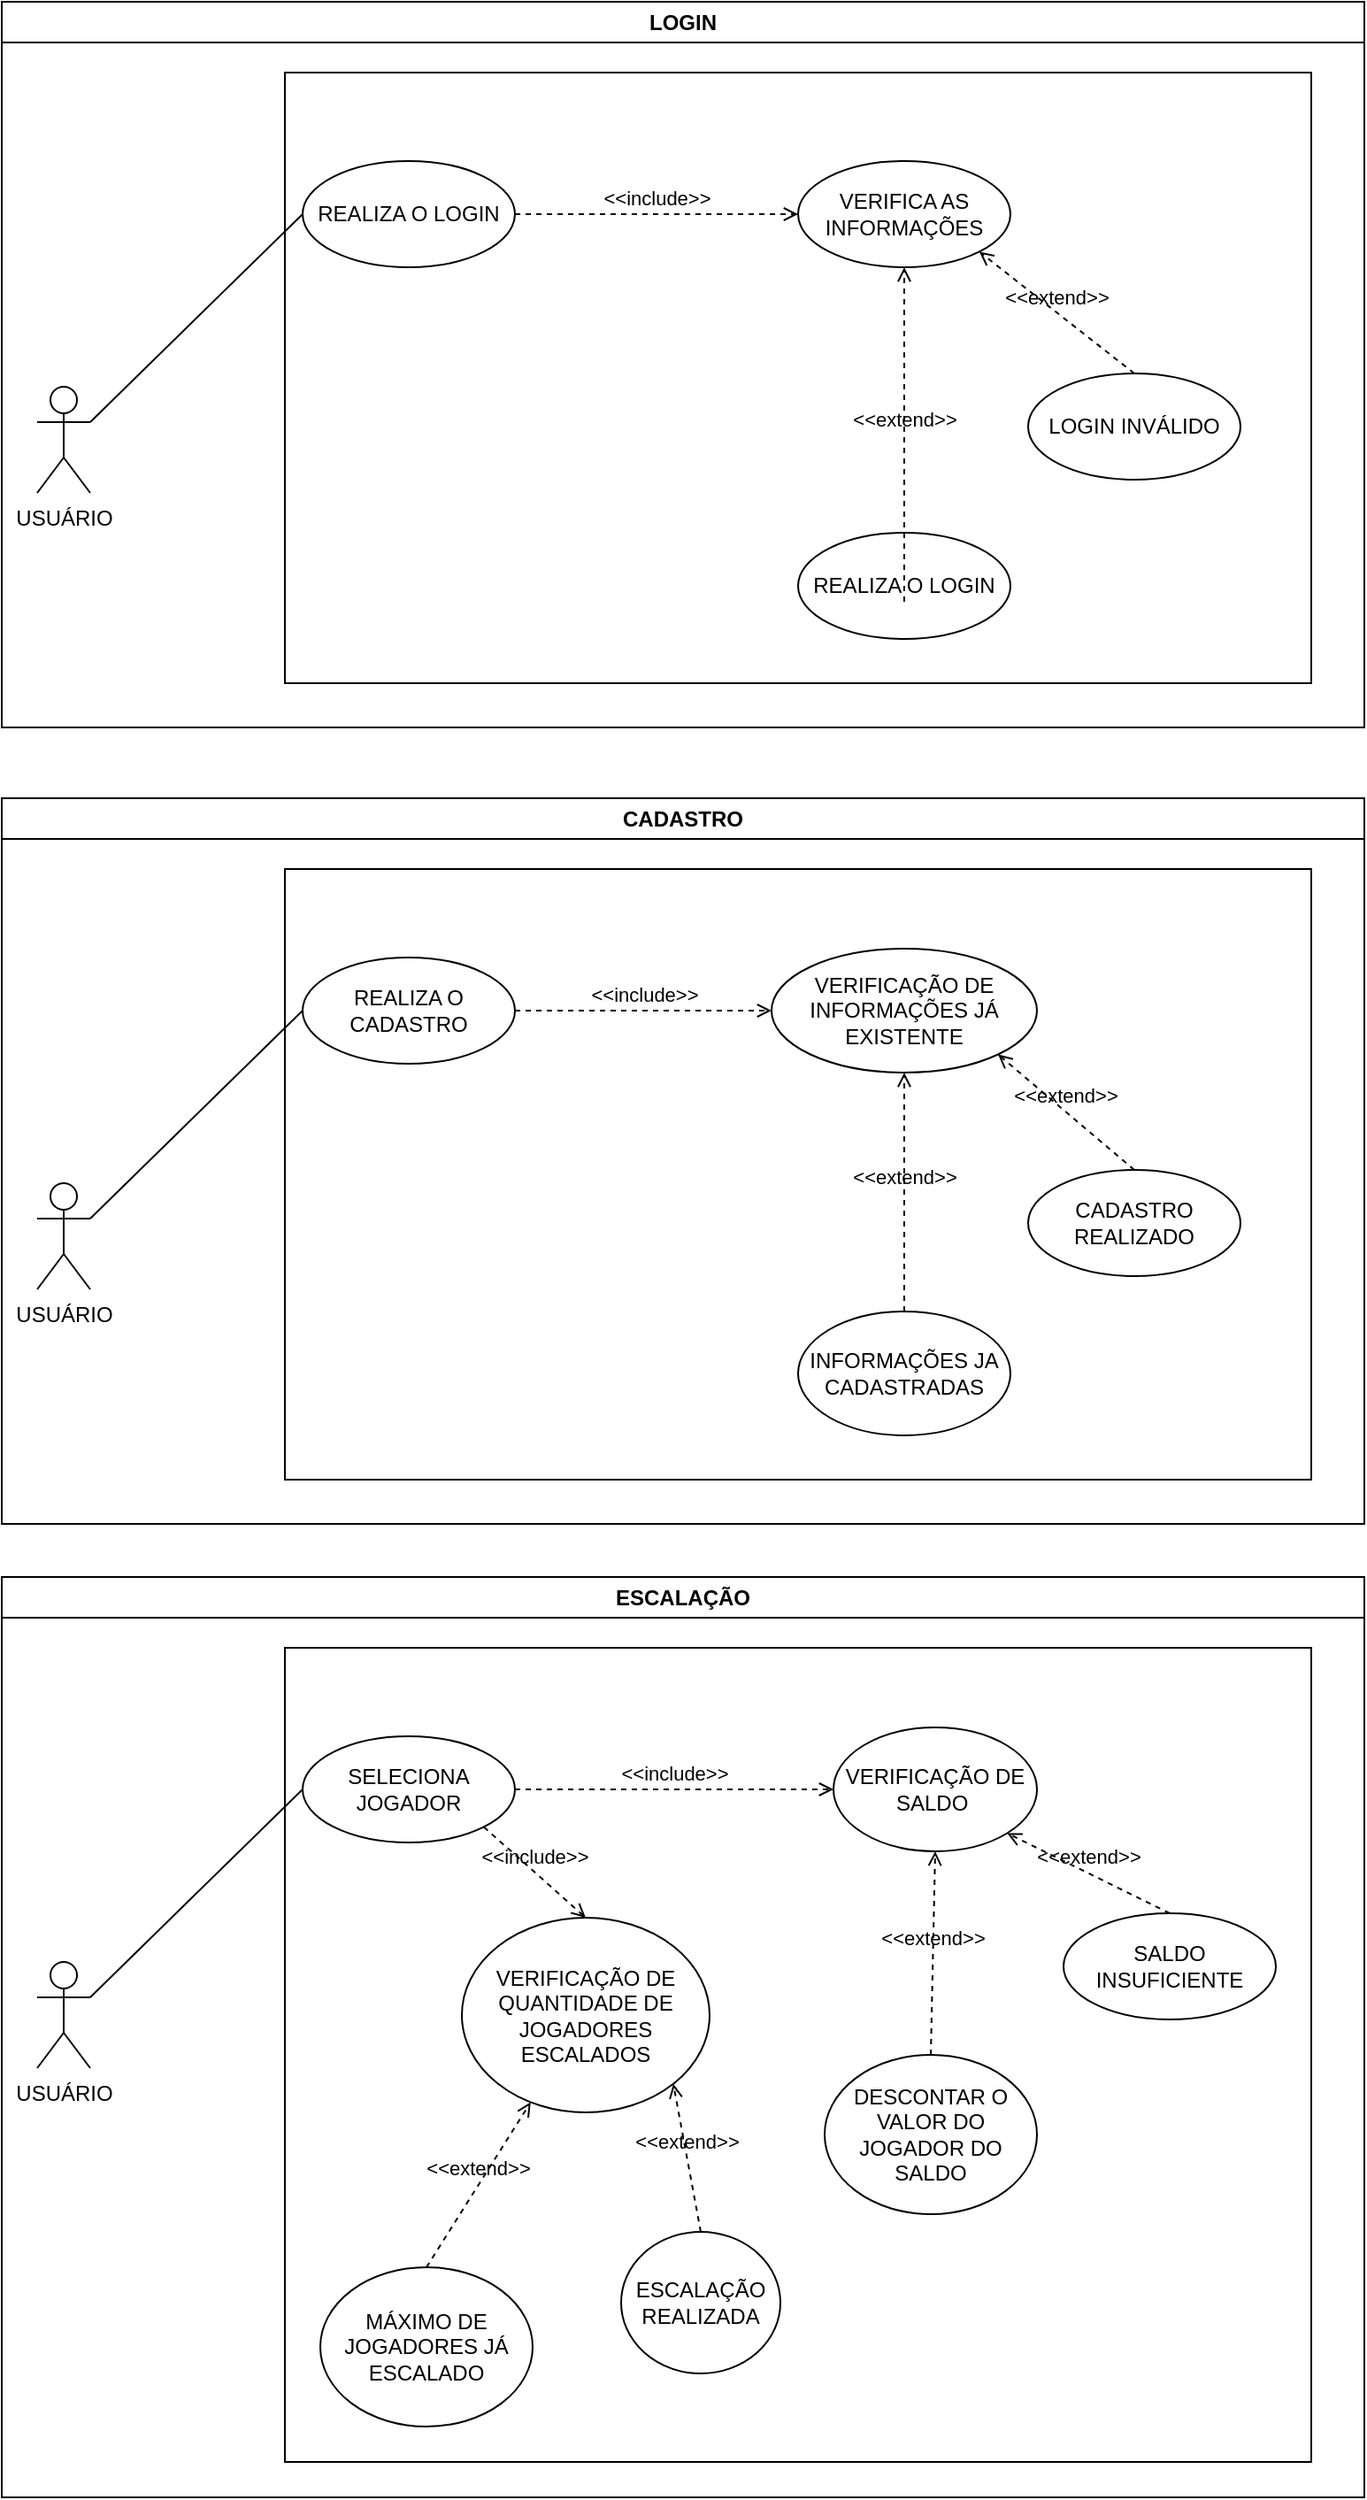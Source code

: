 <mxfile version="20.5.3" type="device"><diagram id="AK5-qgND10I6iJ2M2L-P" name="Page-1"><mxGraphModel dx="1375" dy="832" grid="1" gridSize="10" guides="1" tooltips="1" connect="1" arrows="1" fold="1" page="1" pageScale="1" pageWidth="850" pageHeight="1100" math="0" shadow="0"><root><mxCell id="0"/><mxCell id="1" parent="0"/><mxCell id="qceWpTMsZXNbf2A_u9D0-1" value="LOGIN" style="swimlane;whiteSpace=wrap;html=1;" vertex="1" parent="1"><mxGeometry x="40" y="40" width="770" height="410" as="geometry"/></mxCell><mxCell id="qceWpTMsZXNbf2A_u9D0-2" value="USUÁRIO" style="shape=umlActor;verticalLabelPosition=bottom;verticalAlign=top;html=1;outlineConnect=0;" vertex="1" parent="qceWpTMsZXNbf2A_u9D0-1"><mxGeometry x="20" y="217.5" width="30" height="60" as="geometry"/></mxCell><mxCell id="qceWpTMsZXNbf2A_u9D0-3" value="" style="rounded=0;whiteSpace=wrap;html=1;" vertex="1" parent="qceWpTMsZXNbf2A_u9D0-1"><mxGeometry x="160" y="40" width="580" height="345" as="geometry"/></mxCell><mxCell id="qceWpTMsZXNbf2A_u9D0-4" value="REALIZA O LOGIN" style="ellipse;whiteSpace=wrap;html=1;" vertex="1" parent="qceWpTMsZXNbf2A_u9D0-1"><mxGeometry x="170" y="90" width="120" height="60" as="geometry"/></mxCell><mxCell id="qceWpTMsZXNbf2A_u9D0-5" value="" style="endArrow=none;html=1;rounded=0;exitX=1;exitY=0.333;exitDx=0;exitDy=0;exitPerimeter=0;entryX=0;entryY=0.5;entryDx=0;entryDy=0;" edge="1" parent="qceWpTMsZXNbf2A_u9D0-1" source="qceWpTMsZXNbf2A_u9D0-2" target="qceWpTMsZXNbf2A_u9D0-4"><mxGeometry width="50" height="50" relative="1" as="geometry"><mxPoint x="360" y="380" as="sourcePoint"/><mxPoint x="410" y="330" as="targetPoint"/></mxGeometry></mxCell><mxCell id="qceWpTMsZXNbf2A_u9D0-6" value="VERIFICA AS INFORMAÇÕES" style="ellipse;whiteSpace=wrap;html=1;" vertex="1" parent="qceWpTMsZXNbf2A_u9D0-1"><mxGeometry x="450" y="90" width="120" height="60" as="geometry"/></mxCell><mxCell id="qceWpTMsZXNbf2A_u9D0-7" value="&amp;lt;&amp;lt;include&amp;gt;&amp;gt;" style="html=1;verticalAlign=bottom;labelBackgroundColor=none;endArrow=open;endFill=0;dashed=1;rounded=0;exitX=1;exitY=0.5;exitDx=0;exitDy=0;" edge="1" parent="qceWpTMsZXNbf2A_u9D0-1" source="qceWpTMsZXNbf2A_u9D0-4" target="qceWpTMsZXNbf2A_u9D0-6"><mxGeometry width="160" relative="1" as="geometry"><mxPoint x="300" y="340" as="sourcePoint"/><mxPoint x="460" y="340" as="targetPoint"/></mxGeometry></mxCell><mxCell id="qceWpTMsZXNbf2A_u9D0-8" value="LOGIN INVÁLIDO" style="ellipse;whiteSpace=wrap;html=1;" vertex="1" parent="qceWpTMsZXNbf2A_u9D0-1"><mxGeometry x="580" y="210" width="120" height="60" as="geometry"/></mxCell><mxCell id="qceWpTMsZXNbf2A_u9D0-9" value="REALIZA O LOGIN" style="ellipse;whiteSpace=wrap;html=1;" vertex="1" parent="qceWpTMsZXNbf2A_u9D0-1"><mxGeometry x="450" y="300" width="120" height="60" as="geometry"/></mxCell><mxCell id="qceWpTMsZXNbf2A_u9D0-10" value="&amp;lt;&amp;lt;extend&amp;gt;&amp;gt;" style="html=1;verticalAlign=bottom;labelBackgroundColor=none;endArrow=open;endFill=0;dashed=1;rounded=0;entryX=1;entryY=1;entryDx=0;entryDy=0;exitX=0.5;exitY=0;exitDx=0;exitDy=0;" edge="1" parent="qceWpTMsZXNbf2A_u9D0-1" source="qceWpTMsZXNbf2A_u9D0-8" target="qceWpTMsZXNbf2A_u9D0-6"><mxGeometry width="160" relative="1" as="geometry"><mxPoint x="280" y="239.5" as="sourcePoint"/><mxPoint x="440" y="239.5" as="targetPoint"/></mxGeometry></mxCell><mxCell id="qceWpTMsZXNbf2A_u9D0-11" value="&amp;lt;&amp;lt;extend&amp;gt;&amp;gt;" style="html=1;verticalAlign=bottom;labelBackgroundColor=none;endArrow=open;endFill=0;dashed=1;rounded=0;entryX=0.5;entryY=1;entryDx=0;entryDy=0;" edge="1" parent="qceWpTMsZXNbf2A_u9D0-1" target="qceWpTMsZXNbf2A_u9D0-6"><mxGeometry width="160" relative="1" as="geometry"><mxPoint x="510" y="339" as="sourcePoint"/><mxPoint x="419.996" y="270.003" as="targetPoint"/></mxGeometry></mxCell><mxCell id="qceWpTMsZXNbf2A_u9D0-12" value="CADASTRO" style="swimlane;whiteSpace=wrap;html=1;" vertex="1" parent="1"><mxGeometry x="40" y="490" width="770" height="410" as="geometry"/></mxCell><mxCell id="qceWpTMsZXNbf2A_u9D0-13" value="USUÁRIO" style="shape=umlActor;verticalLabelPosition=bottom;verticalAlign=top;html=1;outlineConnect=0;" vertex="1" parent="qceWpTMsZXNbf2A_u9D0-12"><mxGeometry x="20" y="217.5" width="30" height="60" as="geometry"/></mxCell><mxCell id="qceWpTMsZXNbf2A_u9D0-14" value="" style="rounded=0;whiteSpace=wrap;html=1;" vertex="1" parent="qceWpTMsZXNbf2A_u9D0-12"><mxGeometry x="160" y="40" width="580" height="345" as="geometry"/></mxCell><mxCell id="qceWpTMsZXNbf2A_u9D0-15" value="REALIZA O CADASTRO" style="ellipse;whiteSpace=wrap;html=1;" vertex="1" parent="qceWpTMsZXNbf2A_u9D0-12"><mxGeometry x="170" y="90" width="120" height="60" as="geometry"/></mxCell><mxCell id="qceWpTMsZXNbf2A_u9D0-16" value="" style="endArrow=none;html=1;rounded=0;exitX=1;exitY=0.333;exitDx=0;exitDy=0;exitPerimeter=0;entryX=0;entryY=0.5;entryDx=0;entryDy=0;" edge="1" parent="qceWpTMsZXNbf2A_u9D0-12" source="qceWpTMsZXNbf2A_u9D0-13" target="qceWpTMsZXNbf2A_u9D0-15"><mxGeometry width="50" height="50" relative="1" as="geometry"><mxPoint x="360" y="380" as="sourcePoint"/><mxPoint x="410" y="330" as="targetPoint"/></mxGeometry></mxCell><mxCell id="qceWpTMsZXNbf2A_u9D0-17" value="VERIFICAÇÃO DE INFORMAÇÕES JÁ EXISTENTE" style="ellipse;whiteSpace=wrap;html=1;" vertex="1" parent="qceWpTMsZXNbf2A_u9D0-12"><mxGeometry x="435" y="85" width="150" height="70" as="geometry"/></mxCell><mxCell id="qceWpTMsZXNbf2A_u9D0-18" value="&amp;lt;&amp;lt;include&amp;gt;&amp;gt;" style="html=1;verticalAlign=bottom;labelBackgroundColor=none;endArrow=open;endFill=0;dashed=1;rounded=0;exitX=1;exitY=0.5;exitDx=0;exitDy=0;" edge="1" parent="qceWpTMsZXNbf2A_u9D0-12" source="qceWpTMsZXNbf2A_u9D0-15" target="qceWpTMsZXNbf2A_u9D0-17"><mxGeometry width="160" relative="1" as="geometry"><mxPoint x="300" y="340" as="sourcePoint"/><mxPoint x="460" y="340" as="targetPoint"/></mxGeometry></mxCell><mxCell id="qceWpTMsZXNbf2A_u9D0-19" value="CADASTRO REALIZADO" style="ellipse;whiteSpace=wrap;html=1;" vertex="1" parent="qceWpTMsZXNbf2A_u9D0-12"><mxGeometry x="580" y="210" width="120" height="60" as="geometry"/></mxCell><mxCell id="qceWpTMsZXNbf2A_u9D0-20" value="INFORMAÇÕES JA CADASTRADAS" style="ellipse;whiteSpace=wrap;html=1;" vertex="1" parent="qceWpTMsZXNbf2A_u9D0-12"><mxGeometry x="450" y="290" width="120" height="70" as="geometry"/></mxCell><mxCell id="qceWpTMsZXNbf2A_u9D0-21" value="&amp;lt;&amp;lt;extend&amp;gt;&amp;gt;" style="html=1;verticalAlign=bottom;labelBackgroundColor=none;endArrow=open;endFill=0;dashed=1;rounded=0;entryX=1;entryY=1;entryDx=0;entryDy=0;exitX=0.5;exitY=0;exitDx=0;exitDy=0;" edge="1" parent="qceWpTMsZXNbf2A_u9D0-12" source="qceWpTMsZXNbf2A_u9D0-19" target="qceWpTMsZXNbf2A_u9D0-17"><mxGeometry width="160" relative="1" as="geometry"><mxPoint x="280" y="239.5" as="sourcePoint"/><mxPoint x="440" y="239.5" as="targetPoint"/></mxGeometry></mxCell><mxCell id="qceWpTMsZXNbf2A_u9D0-22" value="&amp;lt;&amp;lt;extend&amp;gt;&amp;gt;" style="html=1;verticalAlign=bottom;labelBackgroundColor=none;endArrow=open;endFill=0;dashed=1;rounded=0;entryX=0.5;entryY=1;entryDx=0;entryDy=0;" edge="1" parent="qceWpTMsZXNbf2A_u9D0-12" target="qceWpTMsZXNbf2A_u9D0-17"><mxGeometry width="160" relative="1" as="geometry"><mxPoint x="510" y="290" as="sourcePoint"/><mxPoint x="419.996" y="270.003" as="targetPoint"/></mxGeometry></mxCell><mxCell id="qceWpTMsZXNbf2A_u9D0-23" value="ESCALAÇÃO" style="swimlane;whiteSpace=wrap;html=1;" vertex="1" parent="1"><mxGeometry x="40" y="930" width="770" height="520" as="geometry"/></mxCell><mxCell id="qceWpTMsZXNbf2A_u9D0-24" value="USUÁRIO" style="shape=umlActor;verticalLabelPosition=bottom;verticalAlign=top;html=1;outlineConnect=0;" vertex="1" parent="qceWpTMsZXNbf2A_u9D0-23"><mxGeometry x="20" y="217.5" width="30" height="60" as="geometry"/></mxCell><mxCell id="qceWpTMsZXNbf2A_u9D0-25" value="" style="rounded=0;whiteSpace=wrap;html=1;" vertex="1" parent="qceWpTMsZXNbf2A_u9D0-23"><mxGeometry x="160" y="40" width="580" height="460" as="geometry"/></mxCell><mxCell id="qceWpTMsZXNbf2A_u9D0-26" value="SELECIONA JOGADOR" style="ellipse;whiteSpace=wrap;html=1;" vertex="1" parent="qceWpTMsZXNbf2A_u9D0-23"><mxGeometry x="170" y="90" width="120" height="60" as="geometry"/></mxCell><mxCell id="qceWpTMsZXNbf2A_u9D0-27" value="" style="endArrow=none;html=1;rounded=0;exitX=1;exitY=0.333;exitDx=0;exitDy=0;exitPerimeter=0;entryX=0;entryY=0.5;entryDx=0;entryDy=0;" edge="1" parent="qceWpTMsZXNbf2A_u9D0-23" source="qceWpTMsZXNbf2A_u9D0-24" target="qceWpTMsZXNbf2A_u9D0-26"><mxGeometry width="50" height="50" relative="1" as="geometry"><mxPoint x="360" y="380" as="sourcePoint"/><mxPoint x="410" y="330" as="targetPoint"/></mxGeometry></mxCell><mxCell id="qceWpTMsZXNbf2A_u9D0-28" value="VERIFICAÇÃO DE SALDO&amp;nbsp;" style="ellipse;whiteSpace=wrap;html=1;" vertex="1" parent="qceWpTMsZXNbf2A_u9D0-23"><mxGeometry x="470" y="85" width="115" height="70" as="geometry"/></mxCell><mxCell id="qceWpTMsZXNbf2A_u9D0-29" value="&amp;lt;&amp;lt;include&amp;gt;&amp;gt;" style="html=1;verticalAlign=bottom;labelBackgroundColor=none;endArrow=open;endFill=0;dashed=1;rounded=0;exitX=1;exitY=0.5;exitDx=0;exitDy=0;" edge="1" parent="qceWpTMsZXNbf2A_u9D0-23" source="qceWpTMsZXNbf2A_u9D0-26" target="qceWpTMsZXNbf2A_u9D0-28"><mxGeometry width="160" relative="1" as="geometry"><mxPoint x="300" y="340" as="sourcePoint"/><mxPoint x="460" y="340" as="targetPoint"/></mxGeometry></mxCell><mxCell id="qceWpTMsZXNbf2A_u9D0-30" value="SALDO INSUFICIENTE" style="ellipse;whiteSpace=wrap;html=1;" vertex="1" parent="qceWpTMsZXNbf2A_u9D0-23"><mxGeometry x="600" y="190" width="120" height="60" as="geometry"/></mxCell><mxCell id="qceWpTMsZXNbf2A_u9D0-31" value="DESCONTAR O VALOR DO JOGADOR DO SALDO" style="ellipse;whiteSpace=wrap;html=1;" vertex="1" parent="qceWpTMsZXNbf2A_u9D0-23"><mxGeometry x="465" y="270" width="120" height="90" as="geometry"/></mxCell><mxCell id="qceWpTMsZXNbf2A_u9D0-32" value="&amp;lt;&amp;lt;extend&amp;gt;&amp;gt;" style="html=1;verticalAlign=bottom;labelBackgroundColor=none;endArrow=open;endFill=0;dashed=1;rounded=0;entryX=1;entryY=1;entryDx=0;entryDy=0;exitX=0.5;exitY=0;exitDx=0;exitDy=0;" edge="1" parent="qceWpTMsZXNbf2A_u9D0-23" source="qceWpTMsZXNbf2A_u9D0-30" target="qceWpTMsZXNbf2A_u9D0-28"><mxGeometry width="160" relative="1" as="geometry"><mxPoint x="280" y="239.5" as="sourcePoint"/><mxPoint x="440" y="239.5" as="targetPoint"/></mxGeometry></mxCell><mxCell id="qceWpTMsZXNbf2A_u9D0-33" value="&amp;lt;&amp;lt;extend&amp;gt;&amp;gt;" style="html=1;verticalAlign=bottom;labelBackgroundColor=none;endArrow=open;endFill=0;dashed=1;rounded=0;entryX=0.5;entryY=1;entryDx=0;entryDy=0;exitX=0.5;exitY=0;exitDx=0;exitDy=0;" edge="1" parent="qceWpTMsZXNbf2A_u9D0-23" target="qceWpTMsZXNbf2A_u9D0-28" source="qceWpTMsZXNbf2A_u9D0-31"><mxGeometry width="160" relative="1" as="geometry"><mxPoint x="510" y="290" as="sourcePoint"/><mxPoint x="419.996" y="270.003" as="targetPoint"/></mxGeometry></mxCell><mxCell id="qceWpTMsZXNbf2A_u9D0-34" value="VERIFICAÇÃO DE QUANTIDADE DE JOGADORES ESCALADOS" style="ellipse;whiteSpace=wrap;html=1;" vertex="1" parent="qceWpTMsZXNbf2A_u9D0-23"><mxGeometry x="260" y="192.5" width="140" height="110" as="geometry"/></mxCell><mxCell id="qceWpTMsZXNbf2A_u9D0-35" value="&amp;lt;&amp;lt;include&amp;gt;&amp;gt;" style="html=1;verticalAlign=bottom;labelBackgroundColor=none;endArrow=open;endFill=0;dashed=1;rounded=0;exitX=1;exitY=1;exitDx=0;exitDy=0;entryX=0.5;entryY=0;entryDx=0;entryDy=0;" edge="1" parent="qceWpTMsZXNbf2A_u9D0-23" source="qceWpTMsZXNbf2A_u9D0-26" target="qceWpTMsZXNbf2A_u9D0-34"><mxGeometry width="160" relative="1" as="geometry"><mxPoint x="300" y="130" as="sourcePoint"/><mxPoint x="480" y="130" as="targetPoint"/></mxGeometry></mxCell><mxCell id="qceWpTMsZXNbf2A_u9D0-36" value="MÁXIMO DE JOGADORES JÁ ESCALADO" style="ellipse;whiteSpace=wrap;html=1;" vertex="1" parent="qceWpTMsZXNbf2A_u9D0-23"><mxGeometry x="180" y="390" width="120" height="90" as="geometry"/></mxCell><mxCell id="qceWpTMsZXNbf2A_u9D0-37" value="&amp;lt;&amp;lt;extend&amp;gt;&amp;gt;" style="html=1;verticalAlign=bottom;labelBackgroundColor=none;endArrow=open;endFill=0;dashed=1;rounded=0;exitX=0.5;exitY=0;exitDx=0;exitDy=0;" edge="1" parent="qceWpTMsZXNbf2A_u9D0-23" source="qceWpTMsZXNbf2A_u9D0-36" target="qceWpTMsZXNbf2A_u9D0-34"><mxGeometry width="160" relative="1" as="geometry"><mxPoint x="535" y="280" as="sourcePoint"/><mxPoint x="537.5" y="165" as="targetPoint"/></mxGeometry></mxCell><mxCell id="qceWpTMsZXNbf2A_u9D0-38" value="ESCALAÇÃO REALIZADA" style="ellipse;whiteSpace=wrap;html=1;" vertex="1" parent="qceWpTMsZXNbf2A_u9D0-23"><mxGeometry x="350" y="370" width="90" height="80" as="geometry"/></mxCell><mxCell id="qceWpTMsZXNbf2A_u9D0-39" value="&amp;lt;&amp;lt;extend&amp;gt;&amp;gt;" style="html=1;verticalAlign=bottom;labelBackgroundColor=none;endArrow=open;endFill=0;dashed=1;rounded=0;exitX=0.5;exitY=0;exitDx=0;exitDy=0;entryX=1;entryY=1;entryDx=0;entryDy=0;" edge="1" parent="qceWpTMsZXNbf2A_u9D0-23" source="qceWpTMsZXNbf2A_u9D0-38" target="qceWpTMsZXNbf2A_u9D0-34"><mxGeometry width="160" relative="1" as="geometry"><mxPoint x="250" y="400" as="sourcePoint"/><mxPoint x="308.796" y="306.733" as="targetPoint"/></mxGeometry></mxCell></root></mxGraphModel></diagram></mxfile>